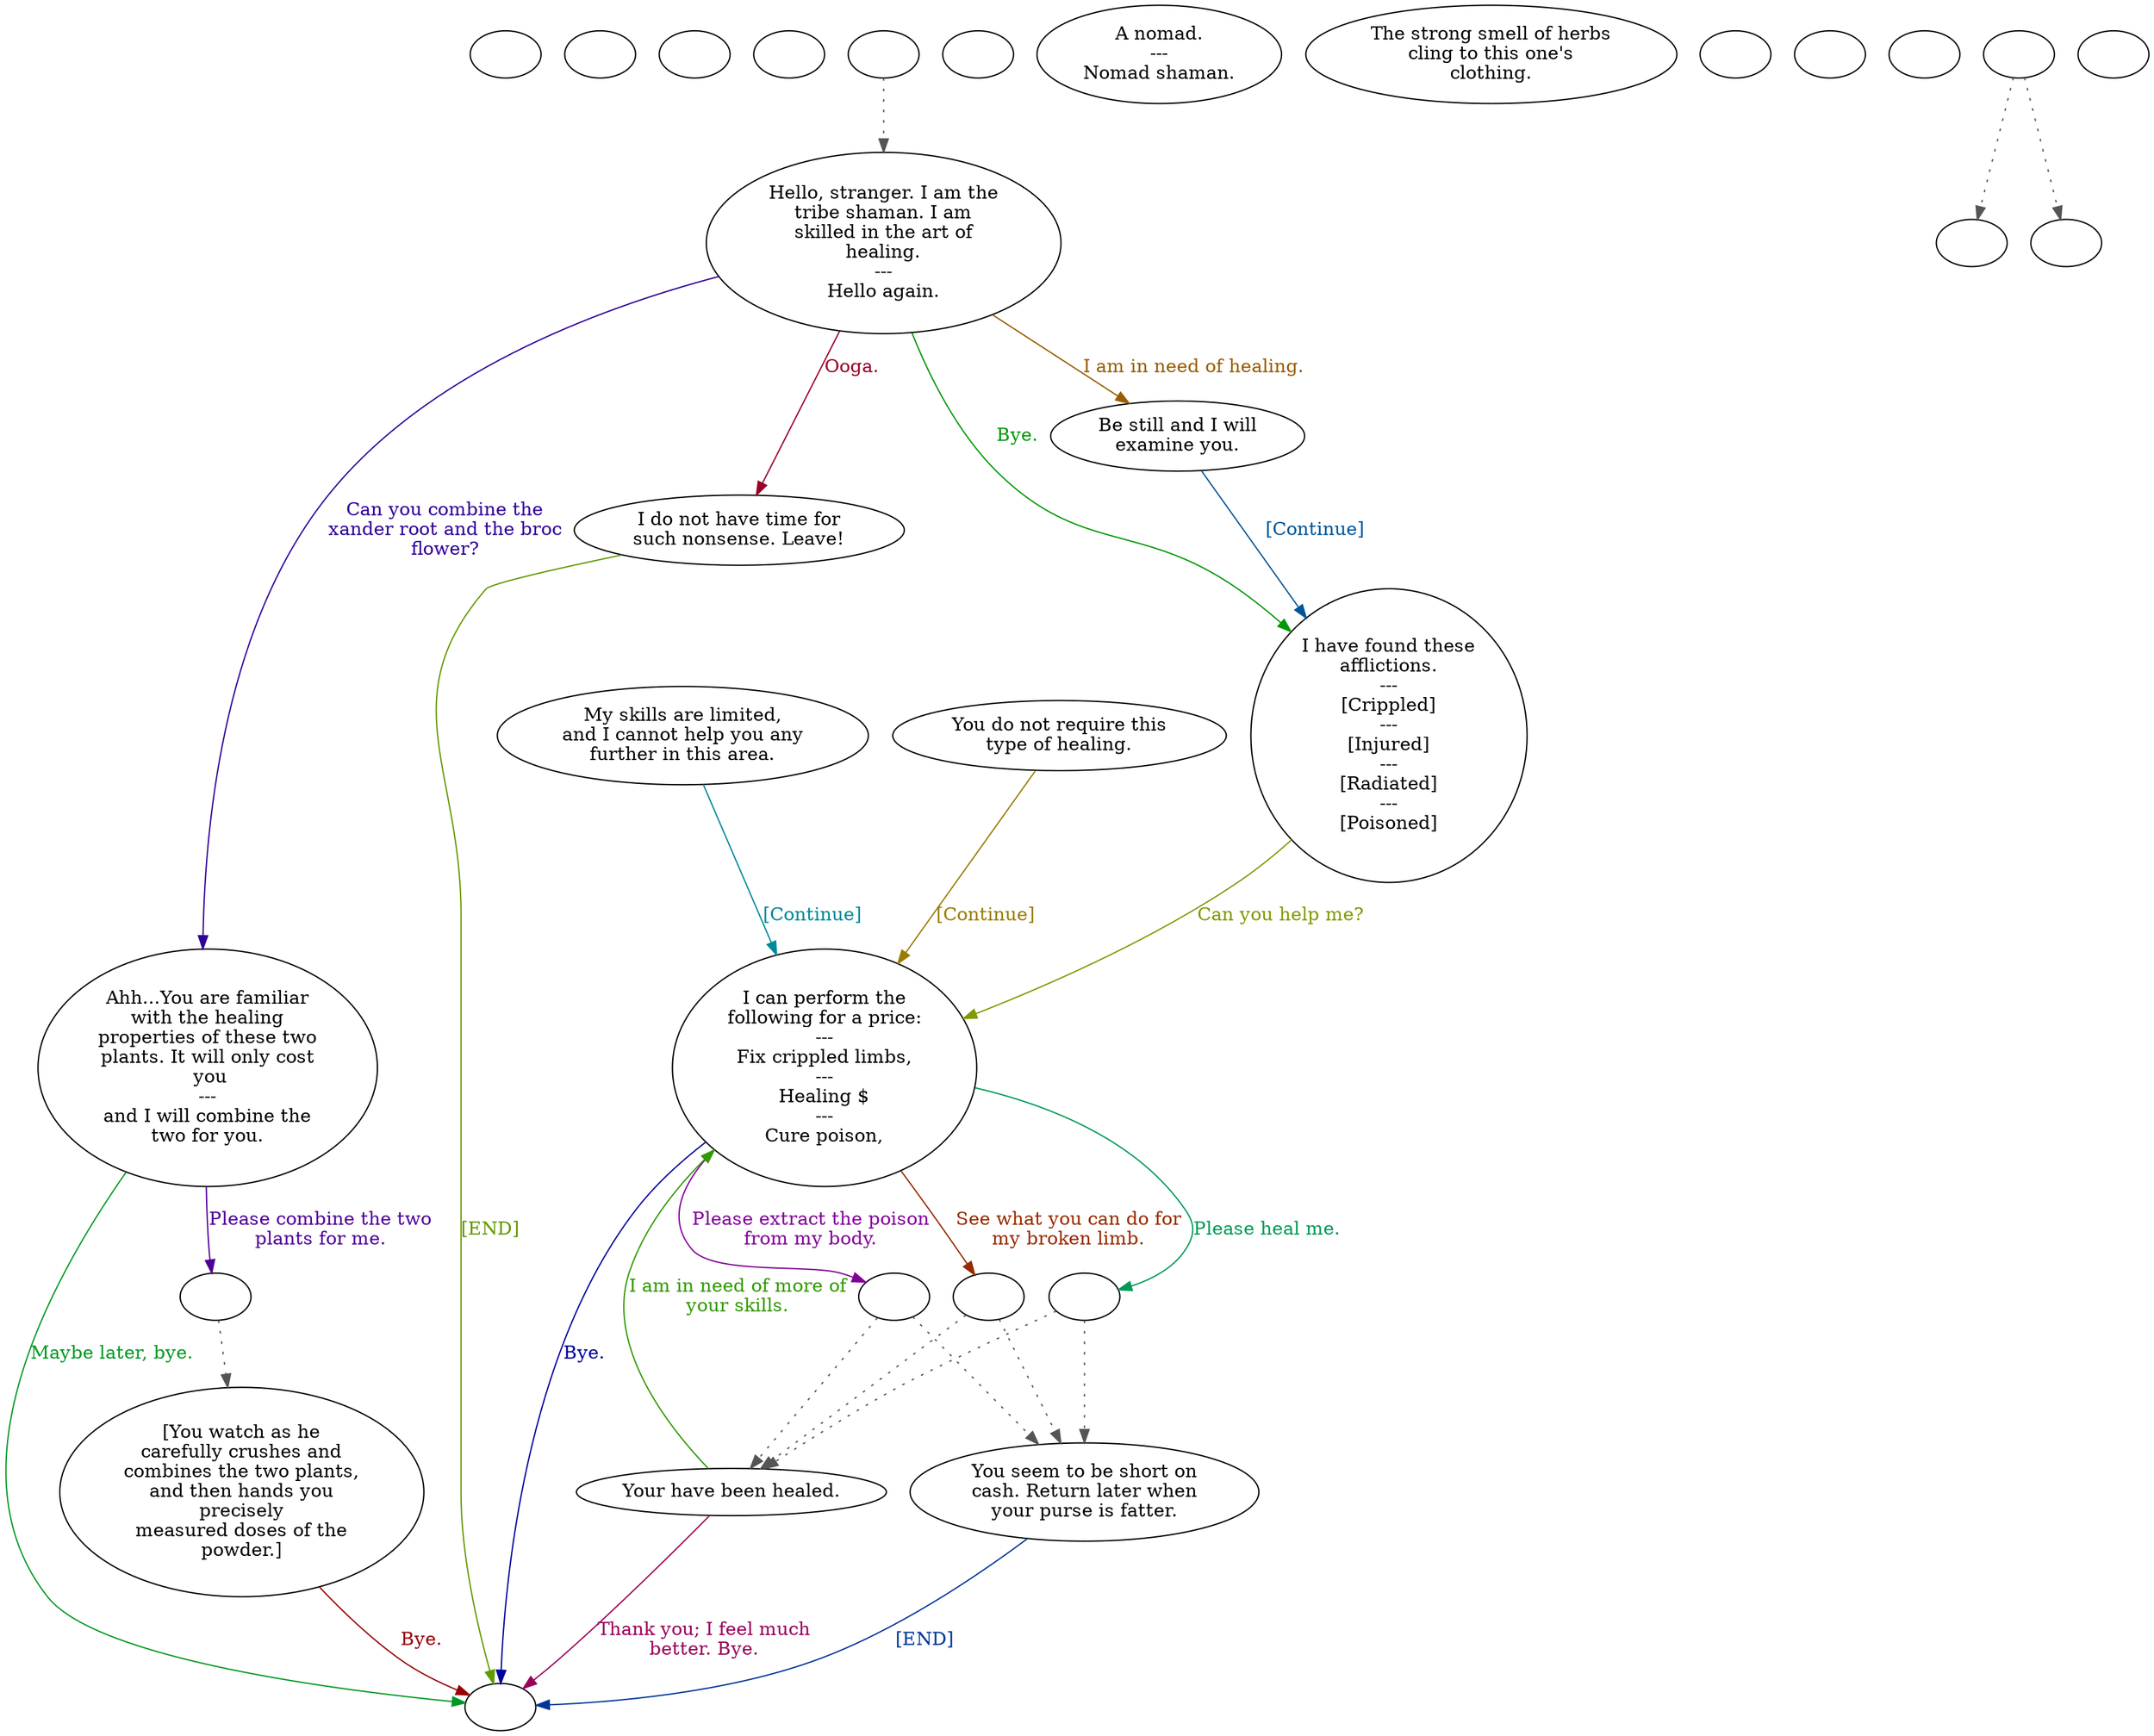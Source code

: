 digraph ecnomsha {
  "start" [style=filled       fillcolor="#FFFFFF"       color="#000000"]
  "start" [label=""]
  "checkPartyMembersNearDoor" [style=filled       fillcolor="#FFFFFF"       color="#000000"]
  "checkPartyMembersNearDoor" [label=""]
  "critter_p_proc" [style=filled       fillcolor="#FFFFFF"       color="#000000"]
  "critter_p_proc" [label=""]
  "pickup_p_proc" [style=filled       fillcolor="#FFFFFF"       color="#000000"]
  "pickup_p_proc" [label=""]
  "talk_p_proc" [style=filled       fillcolor="#FFFFFF"       color="#000000"]
  "talk_p_proc" -> "Node001" [style=dotted color="#555555"]
  "talk_p_proc" [label=""]
  "destroy_p_proc" [style=filled       fillcolor="#FFFFFF"       color="#000000"]
  "destroy_p_proc" [label=""]
  "look_at_p_proc" [style=filled       fillcolor="#FFFFFF"       color="#000000"]
  "look_at_p_proc" [label="A nomad.\n---\nNomad shaman."]
  "description_p_proc" [style=filled       fillcolor="#FFFFFF"       color="#000000"]
  "description_p_proc" [label="The strong smell of herbs\ncling to this one's\nclothing."]
  "use_skill_on_p_proc" [style=filled       fillcolor="#FFFFFF"       color="#000000"]
  "use_skill_on_p_proc" [label=""]
  "damage_p_proc" [style=filled       fillcolor="#FFFFFF"       color="#000000"]
  "damage_p_proc" [label=""]
  "map_enter_p_proc" [style=filled       fillcolor="#FFFFFF"       color="#000000"]
  "map_enter_p_proc" [label=""]
  "combat_p_proc" [style=filled       fillcolor="#FFFFFF"       color="#000000"]
  "combat_p_proc" -> "NodeFleeing" [style=dotted color="#555555"]
  "combat_p_proc" -> "NodeFighting" [style=dotted color="#555555"]
  "combat_p_proc" [label=""]
  "Node998" [style=filled       fillcolor="#FFFFFF"       color="#000000"]
  "Node998" [label=""]
  "Node999" [style=filled       fillcolor="#FFFFFF"       color="#000000"]
  "Node999" [label=""]
  "Node001" [style=filled       fillcolor="#FFFFFF"       color="#000000"]
  "Node001" [label="Hello, stranger. I am the\ntribe shaman. I am\nskilled in the art of\nhealing.\n---\nHello again."]
  "Node001" -> "Node002" [label="I am in need of healing." color="#995D00" fontcolor="#995D00"]
  "Node001" -> "Node008" [label="Can you combine the\nxander root and the broc\nflower?" color="#300099" fontcolor="#300099"]
  "Node001" -> "Node003" [label="Bye." color="#009904" fontcolor="#009904"]
  "Node001" -> "Node011" [label="Ooga." color="#990029" fontcolor="#990029"]
  "Node002" [style=filled       fillcolor="#FFFFFF"       color="#000000"]
  "Node002" [label="Be still and I will\nexamine you."]
  "Node002" -> "Node003" [label="[Continue]" color="#005699" fontcolor="#005699"]
  "Node003" [style=filled       fillcolor="#FFFFFF"       color="#000000"]
  "Node003" [label="I have found these\nafflictions.\n---\n[Crippled]\n---\n[Injured]\n---\n[Radiated]\n---\n[Poisoned]"]
  "Node003" -> "Node004" [label="Can you help me?" color="#829900" fontcolor="#829900"]
  "Node004" [style=filled       fillcolor="#FFFFFF"       color="#000000"]
  "Node004" [label="I can perform the\nfollowing for a price:\n---\nFix crippled limbs,\n---\nHealing $\n---\nCure poison,"]
  "Node004" -> "NodeCurePoison" [label="Please extract the poison\nfrom my body." color="#830099" fontcolor="#830099"]
  "Node004" -> "NodeCureHits" [label="Please heal me." color="#009956" fontcolor="#009956"]
  "Node004" -> "NodeCureCripple" [label="See what you can do for\nmy broken limb." color="#992A00" fontcolor="#992A00"]
  "Node004" -> "Node999" [label="Bye." color="#000399" fontcolor="#000399"]
  "Node005" [style=filled       fillcolor="#FFFFFF"       color="#000000"]
  "Node005" [label="Your have been healed."]
  "Node005" -> "Node004" [label="I am in need of more of\nyour skills." color="#309900" fontcolor="#309900"]
  "Node005" -> "Node999" [label="Thank you; I feel much\nbetter. Bye." color="#99005C" fontcolor="#99005C"]
  "Node006" [style=filled       fillcolor="#FFFFFF"       color="#000000"]
  "Node006" [label="My skills are limited,\nand I cannot help you any\nfurther in this area."]
  "Node006" -> "Node004" [label="[Continue]" color="#008999" fontcolor="#008999"]
  "Node007" [style=filled       fillcolor="#FFFFFF"       color="#000000"]
  "Node007" [label="You do not require this\ntype of healing."]
  "Node007" -> "Node004" [label="[Continue]" color="#997D00" fontcolor="#997D00"]
  "Node008" [style=filled       fillcolor="#FFFFFF"       color="#000000"]
  "Node008" [label="Ahh...You are familiar\nwith the healing\nproperties of these two\nplants. It will only cost\n you\n---\nand I will combine the\ntwo for you."]
  "Node008" -> "NodeCombine" [label="Please combine the two\nplants for me." color="#500099" fontcolor="#500099"]
  "Node008" -> "Node999" [label="Maybe later, bye." color="#009923" fontcolor="#009923"]
  "Node009" [style=filled       fillcolor="#FFFFFF"       color="#000000"]
  "Node009" [label="[You watch as he\ncarefully crushes and\ncombines the two plants,\nand then hands you\nprecisely\nmeasured doses of the\npowder.]"]
  "Node009" -> "Node999" [label="Bye." color="#990009" fontcolor="#990009"]
  "Node010" [style=filled       fillcolor="#FFFFFF"       color="#000000"]
  "Node010" [label="You seem to be short on\ncash. Return later when\nyour purse is fatter."]
  "Node010" -> "Node999" [label="[END]" color="#003699" fontcolor="#003699"]
  "Node011" [style=filled       fillcolor="#FFFFFF"       color="#000000"]
  "Node011" [label="I do not have time for\nsuch nonsense. Leave!"]
  "Node011" -> "Node999" [label="[END]" color="#639900" fontcolor="#639900"]
  "NodeFleeing" [style=filled       fillcolor="#FFFFFF"       color="#000000"]
  "NodeFleeing" [label=""]
  "NodeFighting" [style=filled       fillcolor="#FFFFFF"       color="#000000"]
  "NodeFighting" [label=""]
  "NodeCurePoison" [style=filled       fillcolor="#FFFFFF"       color="#000000"]
  "NodeCurePoison" -> "Node005" [style=dotted color="#555555"]
  "NodeCurePoison" -> "Node010" [style=dotted color="#555555"]
  "NodeCurePoison" [label=""]
  "NodeCureHits" [style=filled       fillcolor="#FFFFFF"       color="#000000"]
  "NodeCureHits" -> "Node005" [style=dotted color="#555555"]
  "NodeCureHits" -> "Node010" [style=dotted color="#555555"]
  "NodeCureHits" [label=""]
  "NodeCureCripple" [style=filled       fillcolor="#FFFFFF"       color="#000000"]
  "NodeCureCripple" -> "Node005" [style=dotted color="#555555"]
  "NodeCureCripple" -> "Node010" [style=dotted color="#555555"]
  "NodeCureCripple" [label=""]
  "NodeCombine" [style=filled       fillcolor="#FFFFFF"       color="#000000"]
  "NodeCombine" -> "Node009" [style=dotted color="#555555"]
  "NodeCombine" [label=""]
}
